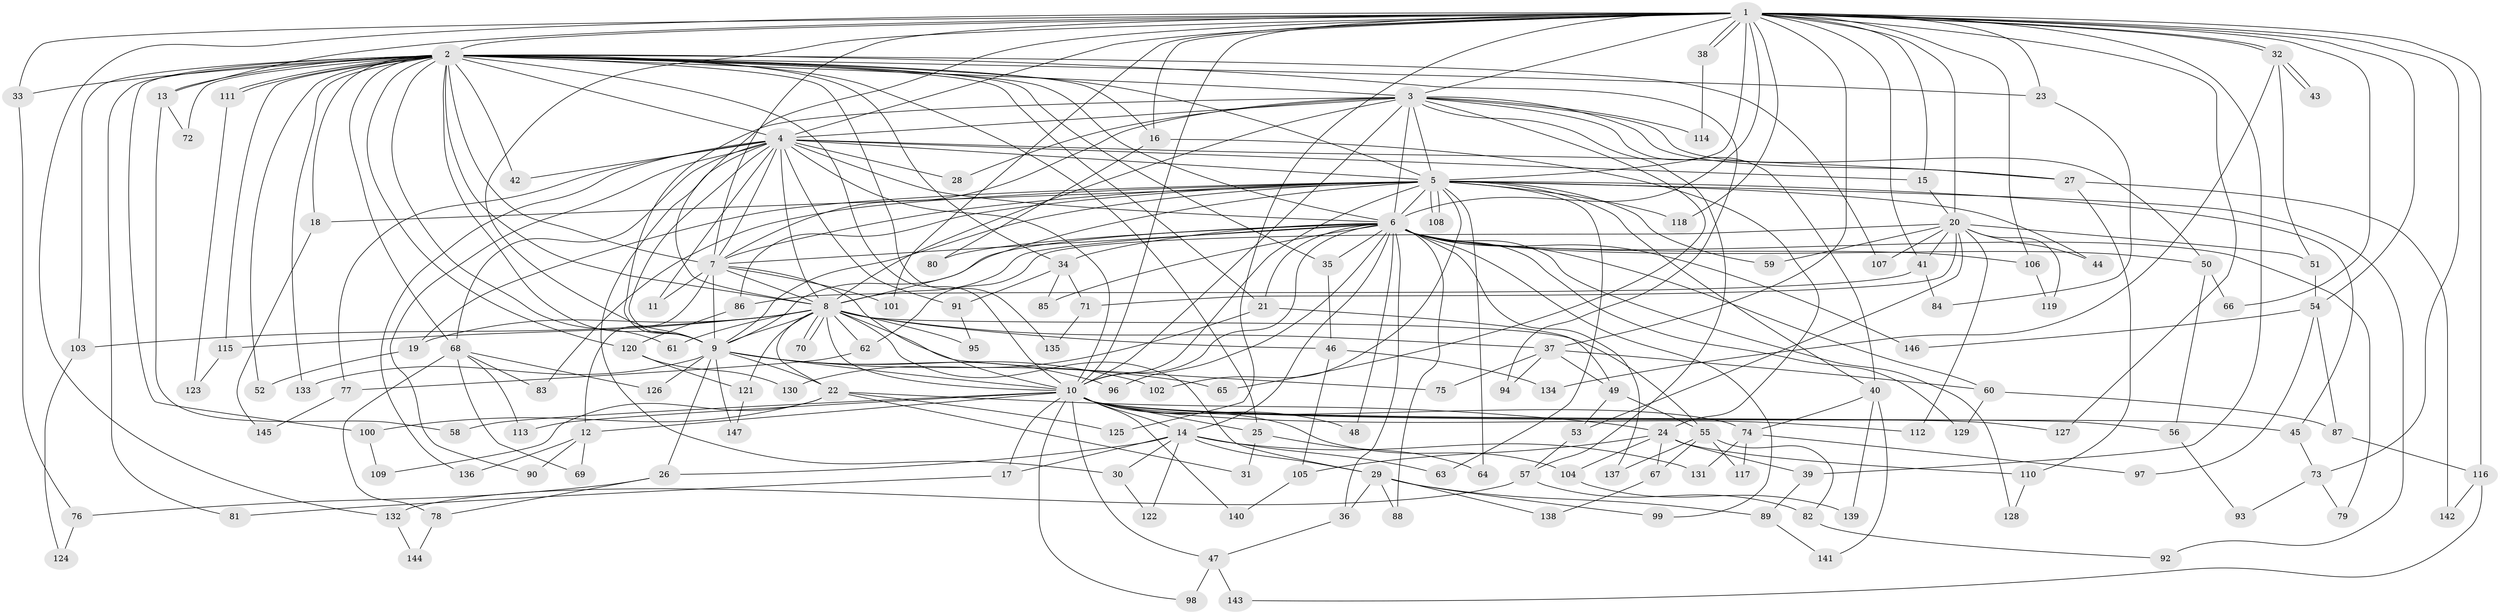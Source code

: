 // Generated by graph-tools (version 1.1) at 2025/25/03/09/25 03:25:40]
// undirected, 147 vertices, 319 edges
graph export_dot {
graph [start="1"]
  node [color=gray90,style=filled];
  1;
  2;
  3;
  4;
  5;
  6;
  7;
  8;
  9;
  10;
  11;
  12;
  13;
  14;
  15;
  16;
  17;
  18;
  19;
  20;
  21;
  22;
  23;
  24;
  25;
  26;
  27;
  28;
  29;
  30;
  31;
  32;
  33;
  34;
  35;
  36;
  37;
  38;
  39;
  40;
  41;
  42;
  43;
  44;
  45;
  46;
  47;
  48;
  49;
  50;
  51;
  52;
  53;
  54;
  55;
  56;
  57;
  58;
  59;
  60;
  61;
  62;
  63;
  64;
  65;
  66;
  67;
  68;
  69;
  70;
  71;
  72;
  73;
  74;
  75;
  76;
  77;
  78;
  79;
  80;
  81;
  82;
  83;
  84;
  85;
  86;
  87;
  88;
  89;
  90;
  91;
  92;
  93;
  94;
  95;
  96;
  97;
  98;
  99;
  100;
  101;
  102;
  103;
  104;
  105;
  106;
  107;
  108;
  109;
  110;
  111;
  112;
  113;
  114;
  115;
  116;
  117;
  118;
  119;
  120;
  121;
  122;
  123;
  124;
  125;
  126;
  127;
  128;
  129;
  130;
  131;
  132;
  133;
  134;
  135;
  136;
  137;
  138;
  139;
  140;
  141;
  142;
  143;
  144;
  145;
  146;
  147;
  1 -- 2;
  1 -- 3;
  1 -- 4;
  1 -- 5;
  1 -- 6;
  1 -- 7;
  1 -- 8;
  1 -- 9;
  1 -- 10;
  1 -- 13;
  1 -- 15;
  1 -- 16;
  1 -- 20;
  1 -- 23;
  1 -- 32;
  1 -- 32;
  1 -- 33;
  1 -- 37;
  1 -- 38;
  1 -- 38;
  1 -- 39;
  1 -- 41;
  1 -- 54;
  1 -- 66;
  1 -- 73;
  1 -- 101;
  1 -- 106;
  1 -- 116;
  1 -- 118;
  1 -- 125;
  1 -- 127;
  1 -- 132;
  2 -- 3;
  2 -- 4;
  2 -- 5;
  2 -- 6;
  2 -- 7;
  2 -- 8;
  2 -- 9;
  2 -- 10;
  2 -- 13;
  2 -- 16;
  2 -- 18;
  2 -- 21;
  2 -- 23;
  2 -- 25;
  2 -- 33;
  2 -- 34;
  2 -- 35;
  2 -- 42;
  2 -- 52;
  2 -- 61;
  2 -- 68;
  2 -- 72;
  2 -- 81;
  2 -- 94;
  2 -- 100;
  2 -- 103;
  2 -- 107;
  2 -- 111;
  2 -- 111;
  2 -- 115;
  2 -- 120;
  2 -- 133;
  2 -- 135;
  3 -- 4;
  3 -- 5;
  3 -- 6;
  3 -- 7;
  3 -- 8;
  3 -- 9;
  3 -- 10;
  3 -- 27;
  3 -- 28;
  3 -- 40;
  3 -- 50;
  3 -- 57;
  3 -- 65;
  3 -- 114;
  4 -- 5;
  4 -- 6;
  4 -- 7;
  4 -- 8;
  4 -- 9;
  4 -- 10;
  4 -- 11;
  4 -- 15;
  4 -- 27;
  4 -- 28;
  4 -- 30;
  4 -- 42;
  4 -- 68;
  4 -- 77;
  4 -- 90;
  4 -- 91;
  4 -- 136;
  5 -- 6;
  5 -- 7;
  5 -- 8;
  5 -- 9;
  5 -- 10;
  5 -- 18;
  5 -- 19;
  5 -- 40;
  5 -- 44;
  5 -- 45;
  5 -- 59;
  5 -- 63;
  5 -- 64;
  5 -- 83;
  5 -- 86;
  5 -- 92;
  5 -- 102;
  5 -- 108;
  5 -- 108;
  5 -- 118;
  6 -- 7;
  6 -- 8;
  6 -- 9;
  6 -- 10;
  6 -- 14;
  6 -- 21;
  6 -- 34;
  6 -- 35;
  6 -- 36;
  6 -- 48;
  6 -- 50;
  6 -- 60;
  6 -- 79;
  6 -- 80;
  6 -- 85;
  6 -- 88;
  6 -- 96;
  6 -- 99;
  6 -- 106;
  6 -- 128;
  6 -- 129;
  6 -- 137;
  6 -- 146;
  7 -- 8;
  7 -- 9;
  7 -- 10;
  7 -- 11;
  7 -- 12;
  7 -- 101;
  8 -- 9;
  8 -- 10;
  8 -- 19;
  8 -- 22;
  8 -- 29;
  8 -- 37;
  8 -- 46;
  8 -- 55;
  8 -- 61;
  8 -- 62;
  8 -- 70;
  8 -- 70;
  8 -- 75;
  8 -- 95;
  8 -- 103;
  8 -- 115;
  8 -- 121;
  9 -- 10;
  9 -- 22;
  9 -- 26;
  9 -- 65;
  9 -- 96;
  9 -- 102;
  9 -- 126;
  9 -- 133;
  9 -- 147;
  10 -- 12;
  10 -- 14;
  10 -- 17;
  10 -- 25;
  10 -- 45;
  10 -- 47;
  10 -- 48;
  10 -- 56;
  10 -- 58;
  10 -- 74;
  10 -- 98;
  10 -- 104;
  10 -- 112;
  10 -- 113;
  10 -- 127;
  10 -- 140;
  12 -- 69;
  12 -- 90;
  12 -- 136;
  13 -- 58;
  13 -- 72;
  14 -- 17;
  14 -- 26;
  14 -- 29;
  14 -- 30;
  14 -- 63;
  14 -- 122;
  14 -- 131;
  15 -- 20;
  16 -- 24;
  16 -- 80;
  17 -- 81;
  18 -- 145;
  19 -- 52;
  20 -- 41;
  20 -- 44;
  20 -- 51;
  20 -- 53;
  20 -- 59;
  20 -- 62;
  20 -- 71;
  20 -- 107;
  20 -- 112;
  20 -- 119;
  21 -- 49;
  21 -- 130;
  22 -- 24;
  22 -- 31;
  22 -- 100;
  22 -- 109;
  22 -- 125;
  23 -- 84;
  24 -- 39;
  24 -- 67;
  24 -- 104;
  24 -- 105;
  24 -- 110;
  25 -- 31;
  25 -- 64;
  26 -- 76;
  26 -- 78;
  27 -- 110;
  27 -- 142;
  29 -- 36;
  29 -- 88;
  29 -- 89;
  29 -- 99;
  29 -- 138;
  30 -- 122;
  32 -- 43;
  32 -- 43;
  32 -- 51;
  32 -- 134;
  33 -- 76;
  34 -- 71;
  34 -- 85;
  34 -- 91;
  35 -- 46;
  36 -- 47;
  37 -- 49;
  37 -- 60;
  37 -- 75;
  37 -- 94;
  38 -- 114;
  39 -- 89;
  40 -- 74;
  40 -- 139;
  40 -- 141;
  41 -- 84;
  41 -- 86;
  45 -- 73;
  46 -- 105;
  46 -- 134;
  47 -- 98;
  47 -- 143;
  49 -- 53;
  49 -- 55;
  50 -- 56;
  50 -- 66;
  51 -- 54;
  53 -- 57;
  54 -- 87;
  54 -- 97;
  54 -- 146;
  55 -- 67;
  55 -- 82;
  55 -- 117;
  55 -- 137;
  56 -- 93;
  57 -- 82;
  57 -- 132;
  60 -- 87;
  60 -- 129;
  62 -- 77;
  67 -- 138;
  68 -- 69;
  68 -- 78;
  68 -- 83;
  68 -- 113;
  68 -- 126;
  71 -- 135;
  73 -- 79;
  73 -- 93;
  74 -- 97;
  74 -- 117;
  74 -- 131;
  76 -- 124;
  77 -- 145;
  78 -- 144;
  82 -- 92;
  86 -- 120;
  87 -- 116;
  89 -- 141;
  91 -- 95;
  100 -- 109;
  103 -- 124;
  104 -- 139;
  105 -- 140;
  106 -- 119;
  110 -- 128;
  111 -- 123;
  115 -- 123;
  116 -- 142;
  116 -- 143;
  120 -- 121;
  120 -- 130;
  121 -- 147;
  132 -- 144;
}
